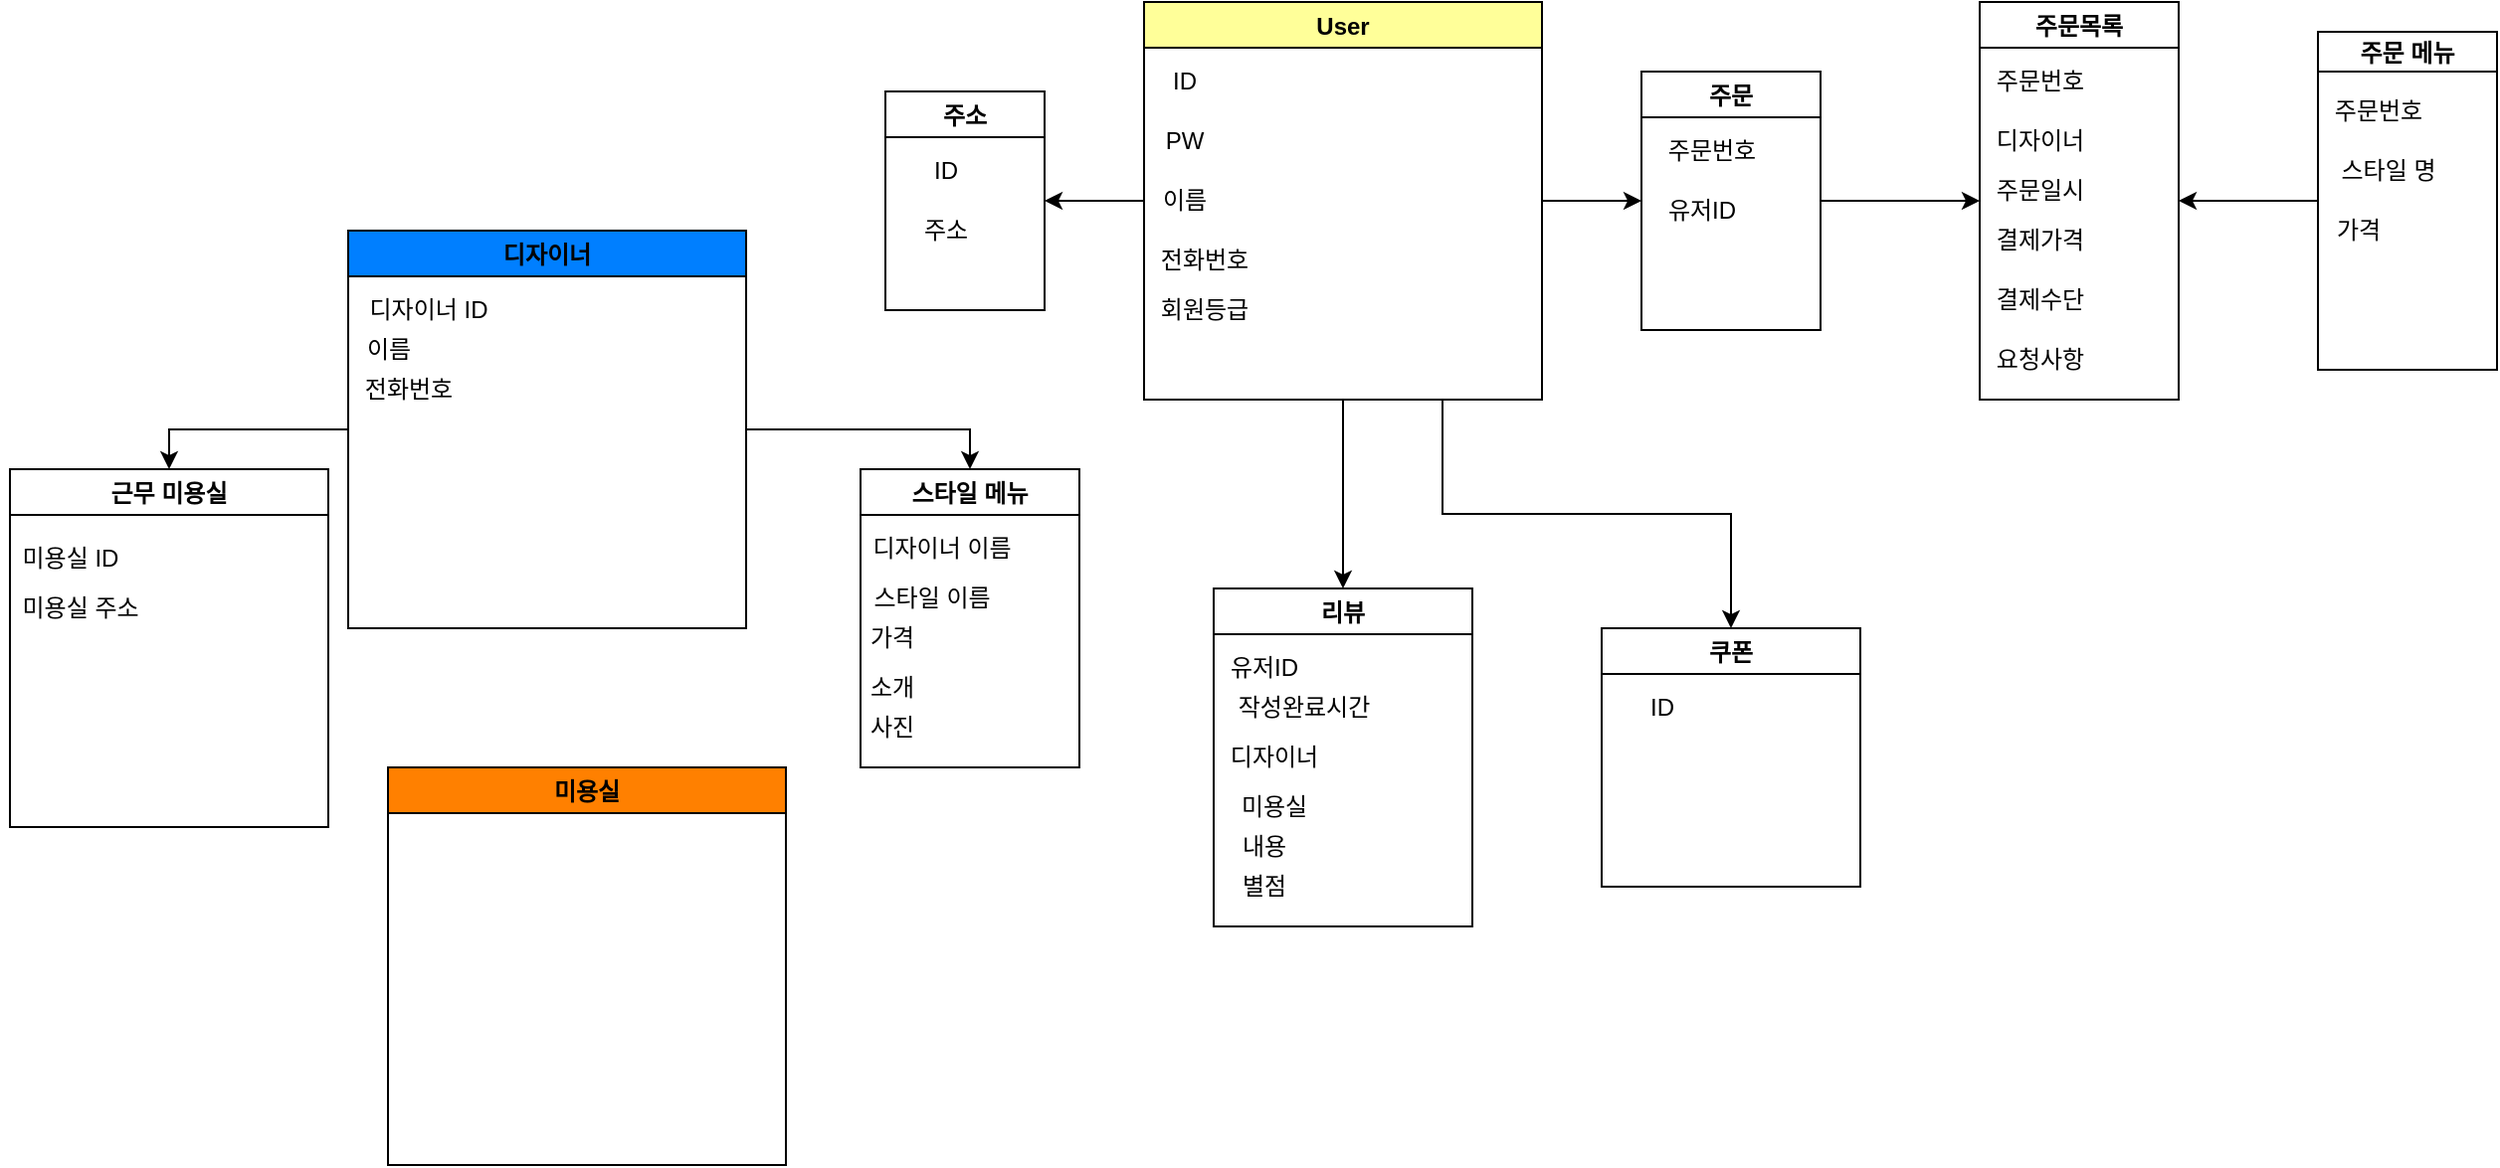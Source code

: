 <mxfile version="15.2.9" type="github">
  <diagram id="R2lEEEUBdFMjLlhIrx00" name="Page-1">
    <mxGraphModel dx="2237" dy="594" grid="1" gridSize="10" guides="1" tooltips="1" connect="1" arrows="1" fold="1" page="1" pageScale="1" pageWidth="850" pageHeight="1100" math="0" shadow="0" extFonts="Permanent Marker^https://fonts.googleapis.com/css?family=Permanent+Marker">
      <root>
        <mxCell id="0" />
        <mxCell id="1" parent="0" />
        <mxCell id="QF62n-E6mhdTdz_LAiA7-14" style="edgeStyle=orthogonalEdgeStyle;rounded=0;orthogonalLoop=1;jettySize=auto;html=1;exitX=0;exitY=0.5;exitDx=0;exitDy=0;entryX=1;entryY=0.5;entryDx=0;entryDy=0;" parent="1" source="QF62n-E6mhdTdz_LAiA7-1" target="QF62n-E6mhdTdz_LAiA7-6" edge="1">
          <mxGeometry relative="1" as="geometry">
            <mxPoint x="-30" y="140" as="targetPoint" />
          </mxGeometry>
        </mxCell>
        <mxCell id="QF62n-E6mhdTdz_LAiA7-15" style="edgeStyle=orthogonalEdgeStyle;rounded=0;orthogonalLoop=1;jettySize=auto;html=1;exitX=1;exitY=0.5;exitDx=0;exitDy=0;" parent="1" source="QF62n-E6mhdTdz_LAiA7-1" edge="1">
          <mxGeometry relative="1" as="geometry">
            <mxPoint x="340" y="135" as="targetPoint" />
          </mxGeometry>
        </mxCell>
        <mxCell id="QF62n-E6mhdTdz_LAiA7-34" style="edgeStyle=orthogonalEdgeStyle;rounded=0;orthogonalLoop=1;jettySize=auto;html=1;exitX=0.5;exitY=1;exitDx=0;exitDy=0;entryX=0.5;entryY=0;entryDx=0;entryDy=0;" parent="1" source="QF62n-E6mhdTdz_LAiA7-1" target="QF62n-E6mhdTdz_LAiA7-27" edge="1">
          <mxGeometry relative="1" as="geometry" />
        </mxCell>
        <mxCell id="QF62n-E6mhdTdz_LAiA7-37" style="edgeStyle=orthogonalEdgeStyle;rounded=0;orthogonalLoop=1;jettySize=auto;html=1;exitX=0.75;exitY=1;exitDx=0;exitDy=0;entryX=0.5;entryY=0;entryDx=0;entryDy=0;" parent="1" source="QF62n-E6mhdTdz_LAiA7-1" target="QF62n-E6mhdTdz_LAiA7-35" edge="1">
          <mxGeometry relative="1" as="geometry" />
        </mxCell>
        <mxCell id="QF62n-E6mhdTdz_LAiA7-1" value="User" style="swimlane;fillColor=#FFFF99;fontColor=#030303;" parent="1" vertex="1">
          <mxGeometry x="90" y="35" width="200" height="200" as="geometry" />
        </mxCell>
        <mxCell id="QF62n-E6mhdTdz_LAiA7-3" value="PW" style="text;html=1;align=center;verticalAlign=middle;resizable=0;points=[];autosize=1;strokeColor=none;fillColor=none;" parent="QF62n-E6mhdTdz_LAiA7-1" vertex="1">
          <mxGeometry x="5" y="60" width="30" height="20" as="geometry" />
        </mxCell>
        <mxCell id="QF62n-E6mhdTdz_LAiA7-2" value="ID" style="text;html=1;align=center;verticalAlign=middle;resizable=0;points=[];autosize=1;strokeColor=none;fillColor=none;" parent="QF62n-E6mhdTdz_LAiA7-1" vertex="1">
          <mxGeometry x="5" y="30" width="30" height="20" as="geometry" />
        </mxCell>
        <mxCell id="QF62n-E6mhdTdz_LAiA7-5" value="전화번호" style="text;html=1;align=center;verticalAlign=middle;resizable=0;points=[];autosize=1;strokeColor=none;fillColor=none;" parent="QF62n-E6mhdTdz_LAiA7-1" vertex="1">
          <mxGeometry y="120" width="60" height="20" as="geometry" />
        </mxCell>
        <mxCell id="QF62n-E6mhdTdz_LAiA7-4" value="이름" style="text;html=1;align=center;verticalAlign=middle;resizable=0;points=[];autosize=1;strokeColor=none;fillColor=none;" parent="QF62n-E6mhdTdz_LAiA7-1" vertex="1">
          <mxGeometry y="90" width="40" height="20" as="geometry" />
        </mxCell>
        <mxCell id="QF62n-E6mhdTdz_LAiA7-6" value="주소" style="swimlane;startSize=23;" parent="1" vertex="1">
          <mxGeometry x="-40" y="80" width="80" height="110" as="geometry" />
        </mxCell>
        <mxCell id="QF62n-E6mhdTdz_LAiA7-7" value="ID" style="text;html=1;align=center;verticalAlign=middle;resizable=0;points=[];autosize=1;strokeColor=none;fillColor=none;" parent="1" vertex="1">
          <mxGeometry x="-25" y="110" width="30" height="20" as="geometry" />
        </mxCell>
        <mxCell id="QF62n-E6mhdTdz_LAiA7-8" value="주소" style="text;html=1;align=center;verticalAlign=middle;resizable=0;points=[];autosize=1;strokeColor=none;fillColor=none;" parent="1" vertex="1">
          <mxGeometry x="-30" y="140" width="40" height="20" as="geometry" />
        </mxCell>
        <mxCell id="QF62n-E6mhdTdz_LAiA7-16" style="edgeStyle=orthogonalEdgeStyle;rounded=0;orthogonalLoop=1;jettySize=auto;html=1;exitX=1;exitY=0.5;exitDx=0;exitDy=0;entryX=0;entryY=0.5;entryDx=0;entryDy=0;" parent="1" source="QF62n-E6mhdTdz_LAiA7-9" target="QF62n-E6mhdTdz_LAiA7-12" edge="1">
          <mxGeometry relative="1" as="geometry" />
        </mxCell>
        <mxCell id="QF62n-E6mhdTdz_LAiA7-9" value="주문" style="swimlane;startSize=23;" parent="1" vertex="1">
          <mxGeometry x="340" y="70" width="90" height="130" as="geometry" />
        </mxCell>
        <mxCell id="QF62n-E6mhdTdz_LAiA7-10" value="주문번호" style="text;html=1;align=center;verticalAlign=middle;resizable=0;points=[];autosize=1;strokeColor=none;fillColor=none;" parent="QF62n-E6mhdTdz_LAiA7-9" vertex="1">
          <mxGeometry x="5" y="30" width="60" height="20" as="geometry" />
        </mxCell>
        <mxCell id="QF62n-E6mhdTdz_LAiA7-11" value="유저ID" style="text;html=1;align=center;verticalAlign=middle;resizable=0;points=[];autosize=1;strokeColor=none;fillColor=none;" parent="QF62n-E6mhdTdz_LAiA7-9" vertex="1">
          <mxGeometry x="5" y="60" width="50" height="20" as="geometry" />
        </mxCell>
        <mxCell id="QF62n-E6mhdTdz_LAiA7-12" value="주문목록" style="swimlane;startSize=23;" parent="1" vertex="1">
          <mxGeometry x="510" y="35" width="100" height="200" as="geometry" />
        </mxCell>
        <mxCell id="QF62n-E6mhdTdz_LAiA7-18" value="주문번호" style="text;html=1;align=center;verticalAlign=middle;resizable=0;points=[];autosize=1;strokeColor=none;fillColor=none;" parent="QF62n-E6mhdTdz_LAiA7-12" vertex="1">
          <mxGeometry y="30" width="60" height="20" as="geometry" />
        </mxCell>
        <mxCell id="QF62n-E6mhdTdz_LAiA7-19" value="디자이너" style="text;html=1;align=center;verticalAlign=middle;resizable=0;points=[];autosize=1;strokeColor=none;fillColor=none;" parent="QF62n-E6mhdTdz_LAiA7-12" vertex="1">
          <mxGeometry y="60" width="60" height="20" as="geometry" />
        </mxCell>
        <mxCell id="QF62n-E6mhdTdz_LAiA7-20" value="주문일시" style="text;html=1;align=center;verticalAlign=middle;resizable=0;points=[];autosize=1;strokeColor=none;fillColor=none;" parent="QF62n-E6mhdTdz_LAiA7-12" vertex="1">
          <mxGeometry y="85" width="60" height="20" as="geometry" />
        </mxCell>
        <mxCell id="QF62n-E6mhdTdz_LAiA7-21" value="결제가격" style="text;html=1;align=center;verticalAlign=middle;resizable=0;points=[];autosize=1;strokeColor=none;fillColor=none;" parent="QF62n-E6mhdTdz_LAiA7-12" vertex="1">
          <mxGeometry y="110" width="60" height="20" as="geometry" />
        </mxCell>
        <mxCell id="QF62n-E6mhdTdz_LAiA7-22" value="결제수단" style="text;html=1;align=center;verticalAlign=middle;resizable=0;points=[];autosize=1;strokeColor=none;fillColor=none;" parent="QF62n-E6mhdTdz_LAiA7-12" vertex="1">
          <mxGeometry y="140" width="60" height="20" as="geometry" />
        </mxCell>
        <mxCell id="QF62n-E6mhdTdz_LAiA7-23" value="요청사항" style="text;html=1;align=center;verticalAlign=middle;resizable=0;points=[];autosize=1;strokeColor=none;fillColor=none;" parent="QF62n-E6mhdTdz_LAiA7-12" vertex="1">
          <mxGeometry y="170" width="60" height="20" as="geometry" />
        </mxCell>
        <mxCell id="QF62n-E6mhdTdz_LAiA7-17" style="edgeStyle=orthogonalEdgeStyle;rounded=0;orthogonalLoop=1;jettySize=auto;html=1;exitX=0;exitY=0.5;exitDx=0;exitDy=0;entryX=1;entryY=0.5;entryDx=0;entryDy=0;" parent="1" source="QF62n-E6mhdTdz_LAiA7-13" target="QF62n-E6mhdTdz_LAiA7-12" edge="1">
          <mxGeometry relative="1" as="geometry" />
        </mxCell>
        <mxCell id="QF62n-E6mhdTdz_LAiA7-13" value="주문 메뉴" style="swimlane;startSize=20;" parent="1" vertex="1">
          <mxGeometry x="680" y="50" width="90" height="170" as="geometry" />
        </mxCell>
        <mxCell id="QF62n-E6mhdTdz_LAiA7-24" value="주문번호" style="text;html=1;align=center;verticalAlign=middle;resizable=0;points=[];autosize=1;strokeColor=none;fillColor=none;" parent="QF62n-E6mhdTdz_LAiA7-13" vertex="1">
          <mxGeometry y="30" width="60" height="20" as="geometry" />
        </mxCell>
        <mxCell id="QF62n-E6mhdTdz_LAiA7-25" value="스타일 명" style="text;html=1;align=center;verticalAlign=middle;resizable=0;points=[];autosize=1;strokeColor=none;fillColor=none;" parent="QF62n-E6mhdTdz_LAiA7-13" vertex="1">
          <mxGeometry y="60" width="70" height="20" as="geometry" />
        </mxCell>
        <mxCell id="QF62n-E6mhdTdz_LAiA7-26" value="가격" style="text;html=1;align=center;verticalAlign=middle;resizable=0;points=[];autosize=1;strokeColor=none;fillColor=none;" parent="QF62n-E6mhdTdz_LAiA7-13" vertex="1">
          <mxGeometry y="90" width="40" height="20" as="geometry" />
        </mxCell>
        <mxCell id="QF62n-E6mhdTdz_LAiA7-27" value="리뷰" style="swimlane;fillColor=#FFFFFF;fontColor=#030303;" parent="1" vertex="1">
          <mxGeometry x="125" y="330" width="130" height="170" as="geometry" />
        </mxCell>
        <mxCell id="QF62n-E6mhdTdz_LAiA7-28" value="유저ID" style="text;html=1;align=center;verticalAlign=middle;resizable=0;points=[];autosize=1;strokeColor=none;fillColor=none;" parent="QF62n-E6mhdTdz_LAiA7-27" vertex="1">
          <mxGeometry y="30" width="50" height="20" as="geometry" />
        </mxCell>
        <mxCell id="QF62n-E6mhdTdz_LAiA7-29" value="작성완료시간" style="text;html=1;align=center;verticalAlign=middle;resizable=0;points=[];autosize=1;strokeColor=none;fillColor=none;" parent="QF62n-E6mhdTdz_LAiA7-27" vertex="1">
          <mxGeometry y="50" width="90" height="20" as="geometry" />
        </mxCell>
        <mxCell id="QF62n-E6mhdTdz_LAiA7-30" value="디자이너" style="text;html=1;align=center;verticalAlign=middle;resizable=0;points=[];autosize=1;strokeColor=none;fillColor=none;" parent="QF62n-E6mhdTdz_LAiA7-27" vertex="1">
          <mxGeometry y="75" width="60" height="20" as="geometry" />
        </mxCell>
        <mxCell id="QF62n-E6mhdTdz_LAiA7-31" value="미용실" style="text;html=1;align=center;verticalAlign=middle;resizable=0;points=[];autosize=1;strokeColor=none;fillColor=none;" parent="QF62n-E6mhdTdz_LAiA7-27" vertex="1">
          <mxGeometry x="5" y="100" width="50" height="20" as="geometry" />
        </mxCell>
        <mxCell id="QF62n-E6mhdTdz_LAiA7-32" value="내용" style="text;html=1;align=center;verticalAlign=middle;resizable=0;points=[];autosize=1;strokeColor=none;fillColor=none;" parent="QF62n-E6mhdTdz_LAiA7-27" vertex="1">
          <mxGeometry x="5" y="120" width="40" height="20" as="geometry" />
        </mxCell>
        <mxCell id="QF62n-E6mhdTdz_LAiA7-33" value="별점" style="text;html=1;align=center;verticalAlign=middle;resizable=0;points=[];autosize=1;strokeColor=none;fillColor=none;" parent="QF62n-E6mhdTdz_LAiA7-27" vertex="1">
          <mxGeometry x="5" y="140" width="40" height="20" as="geometry" />
        </mxCell>
        <mxCell id="QF62n-E6mhdTdz_LAiA7-35" value="쿠폰" style="swimlane;fillColor=#FFFFFF;fontColor=#030303;" parent="1" vertex="1">
          <mxGeometry x="320" y="350" width="130" height="130" as="geometry" />
        </mxCell>
        <mxCell id="QF62n-E6mhdTdz_LAiA7-36" value="ID" style="text;html=1;align=center;verticalAlign=middle;resizable=0;points=[];autosize=1;strokeColor=none;fillColor=none;" parent="QF62n-E6mhdTdz_LAiA7-35" vertex="1">
          <mxGeometry x="15" y="30" width="30" height="20" as="geometry" />
        </mxCell>
        <mxCell id="QF62n-E6mhdTdz_LAiA7-49" style="edgeStyle=orthogonalEdgeStyle;rounded=0;orthogonalLoop=1;jettySize=auto;html=1;exitX=1;exitY=0.5;exitDx=0;exitDy=0;entryX=0.5;entryY=0;entryDx=0;entryDy=0;" parent="1" source="QF62n-E6mhdTdz_LAiA7-38" target="QF62n-E6mhdTdz_LAiA7-43" edge="1">
          <mxGeometry relative="1" as="geometry" />
        </mxCell>
        <mxCell id="QF62n-E6mhdTdz_LAiA7-53" style="edgeStyle=orthogonalEdgeStyle;rounded=0;orthogonalLoop=1;jettySize=auto;html=1;exitX=0;exitY=0.5;exitDx=0;exitDy=0;entryX=0.5;entryY=0;entryDx=0;entryDy=0;" parent="1" source="QF62n-E6mhdTdz_LAiA7-38" target="QF62n-E6mhdTdz_LAiA7-50" edge="1">
          <mxGeometry relative="1" as="geometry" />
        </mxCell>
        <mxCell id="QF62n-E6mhdTdz_LAiA7-38" value="디자이너" style="swimlane;fillColor=#007FFF;startSize=23;fontColor=#030303;" parent="1" vertex="1">
          <mxGeometry x="-310" y="150" width="200" height="200" as="geometry" />
        </mxCell>
        <mxCell id="QF62n-E6mhdTdz_LAiA7-40" value="디자이너 ID" style="text;html=1;align=center;verticalAlign=middle;resizable=0;points=[];autosize=1;strokeColor=none;fillColor=none;" parent="QF62n-E6mhdTdz_LAiA7-38" vertex="1">
          <mxGeometry y="30" width="80" height="20" as="geometry" />
        </mxCell>
        <mxCell id="QF62n-E6mhdTdz_LAiA7-41" value="이름" style="text;html=1;align=center;verticalAlign=middle;resizable=0;points=[];autosize=1;strokeColor=none;fillColor=none;" parent="QF62n-E6mhdTdz_LAiA7-38" vertex="1">
          <mxGeometry y="50" width="40" height="20" as="geometry" />
        </mxCell>
        <mxCell id="QF62n-E6mhdTdz_LAiA7-42" value="전화번호" style="text;html=1;align=center;verticalAlign=middle;resizable=0;points=[];autosize=1;strokeColor=none;fillColor=none;" parent="QF62n-E6mhdTdz_LAiA7-38" vertex="1">
          <mxGeometry y="70" width="60" height="20" as="geometry" />
        </mxCell>
        <mxCell id="QF62n-E6mhdTdz_LAiA7-39" value="회원등급" style="text;html=1;align=center;verticalAlign=middle;resizable=0;points=[];autosize=1;strokeColor=none;fillColor=none;" parent="1" vertex="1">
          <mxGeometry x="90" y="180" width="60" height="20" as="geometry" />
        </mxCell>
        <mxCell id="QF62n-E6mhdTdz_LAiA7-43" value="스타일 메뉴" style="swimlane;fillColor=#FFFFFF;fontColor=#030303;" parent="1" vertex="1">
          <mxGeometry x="-52.5" y="270" width="110" height="150" as="geometry" />
        </mxCell>
        <mxCell id="QF62n-E6mhdTdz_LAiA7-44" value="디자이너 이름" style="text;html=1;align=center;verticalAlign=middle;resizable=0;points=[];autosize=1;strokeColor=none;fillColor=none;" parent="QF62n-E6mhdTdz_LAiA7-43" vertex="1">
          <mxGeometry x="-5" y="30" width="90" height="20" as="geometry" />
        </mxCell>
        <mxCell id="QF62n-E6mhdTdz_LAiA7-45" value="스타일 이름" style="text;html=1;align=center;verticalAlign=middle;resizable=0;points=[];autosize=1;strokeColor=none;fillColor=none;" parent="QF62n-E6mhdTdz_LAiA7-43" vertex="1">
          <mxGeometry x="-5" y="55" width="80" height="20" as="geometry" />
        </mxCell>
        <mxCell id="QF62n-E6mhdTdz_LAiA7-46" value="가격" style="text;html=1;align=center;verticalAlign=middle;resizable=0;points=[];autosize=1;strokeColor=none;fillColor=none;" parent="QF62n-E6mhdTdz_LAiA7-43" vertex="1">
          <mxGeometry x="-5" y="75" width="40" height="20" as="geometry" />
        </mxCell>
        <mxCell id="QF62n-E6mhdTdz_LAiA7-47" value="소개" style="text;html=1;align=center;verticalAlign=middle;resizable=0;points=[];autosize=1;strokeColor=none;fillColor=none;" parent="QF62n-E6mhdTdz_LAiA7-43" vertex="1">
          <mxGeometry x="-5" y="100" width="40" height="20" as="geometry" />
        </mxCell>
        <mxCell id="QF62n-E6mhdTdz_LAiA7-48" value="사진" style="text;html=1;align=center;verticalAlign=middle;resizable=0;points=[];autosize=1;strokeColor=none;fillColor=none;" parent="QF62n-E6mhdTdz_LAiA7-43" vertex="1">
          <mxGeometry x="-5" y="120" width="40" height="20" as="geometry" />
        </mxCell>
        <mxCell id="QF62n-E6mhdTdz_LAiA7-50" value="근무 미용실" style="swimlane;fillColor=#FFFFFF;fontColor=#030303;" parent="1" vertex="1">
          <mxGeometry x="-480" y="270" width="160" height="180" as="geometry" />
        </mxCell>
        <mxCell id="QF62n-E6mhdTdz_LAiA7-51" value="미용실 ID" style="text;html=1;align=center;verticalAlign=middle;resizable=0;points=[];autosize=1;strokeColor=none;fillColor=none;" parent="QF62n-E6mhdTdz_LAiA7-50" vertex="1">
          <mxGeometry x="-5" y="35" width="70" height="20" as="geometry" />
        </mxCell>
        <mxCell id="QF62n-E6mhdTdz_LAiA7-52" value="미용실 주소" style="text;html=1;align=center;verticalAlign=middle;resizable=0;points=[];autosize=1;strokeColor=none;fillColor=none;" parent="QF62n-E6mhdTdz_LAiA7-50" vertex="1">
          <mxGeometry x="-5" y="60" width="80" height="20" as="geometry" />
        </mxCell>
        <mxCell id="IEjca4lB0U9R8d5xCnj4-3" value="미용실" style="swimlane;fillColor=#FF8000;" vertex="1" parent="1">
          <mxGeometry x="-290" y="420" width="200" height="200" as="geometry" />
        </mxCell>
      </root>
    </mxGraphModel>
  </diagram>
</mxfile>
